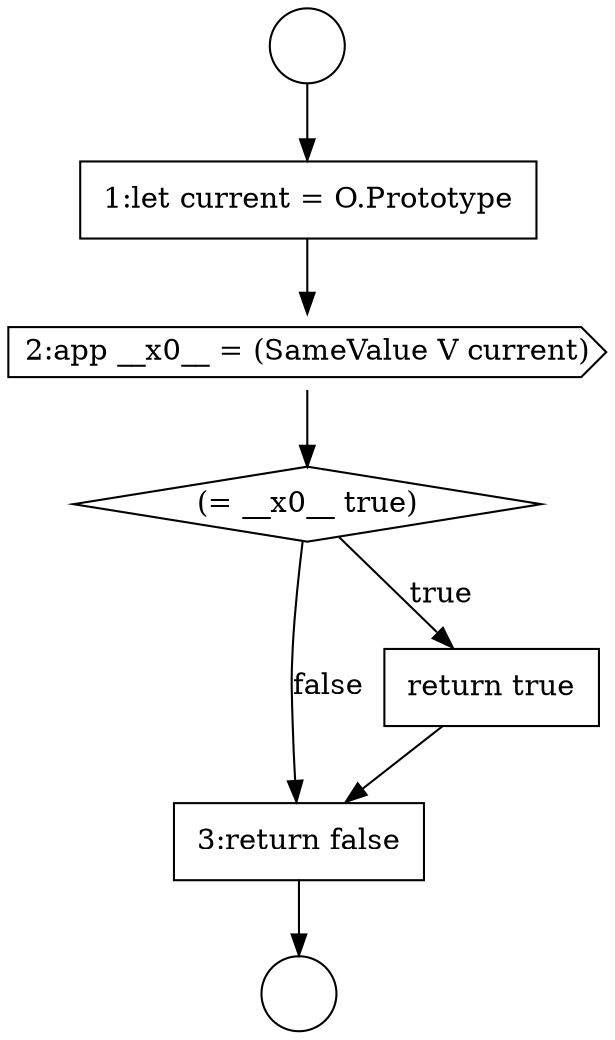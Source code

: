 digraph {
  node2616 [shape=none, margin=0, label=<<font color="black">
    <table border="0" cellborder="1" cellspacing="0" cellpadding="10">
      <tr><td align="left">1:let current = O.Prototype</td></tr>
    </table>
  </font>> color="black" fillcolor="white" style=filled]
  node2618 [shape=diamond, label=<<font color="black">(= __x0__ true)</font>> color="black" fillcolor="white" style=filled]
  node2617 [shape=cds, label=<<font color="black">2:app __x0__ = (SameValue V current)</font>> color="black" fillcolor="white" style=filled]
  node2620 [shape=none, margin=0, label=<<font color="black">
    <table border="0" cellborder="1" cellspacing="0" cellpadding="10">
      <tr><td align="left">3:return false</td></tr>
    </table>
  </font>> color="black" fillcolor="white" style=filled]
  node2614 [shape=circle label=" " color="black" fillcolor="white" style=filled]
  node2619 [shape=none, margin=0, label=<<font color="black">
    <table border="0" cellborder="1" cellspacing="0" cellpadding="10">
      <tr><td align="left">return true</td></tr>
    </table>
  </font>> color="black" fillcolor="white" style=filled]
  node2615 [shape=circle label=" " color="black" fillcolor="white" style=filled]
  node2616 -> node2617 [ color="black"]
  node2620 -> node2615 [ color="black"]
  node2617 -> node2618 [ color="black"]
  node2619 -> node2620 [ color="black"]
  node2618 -> node2619 [label=<<font color="black">true</font>> color="black"]
  node2618 -> node2620 [label=<<font color="black">false</font>> color="black"]
  node2614 -> node2616 [ color="black"]
}
